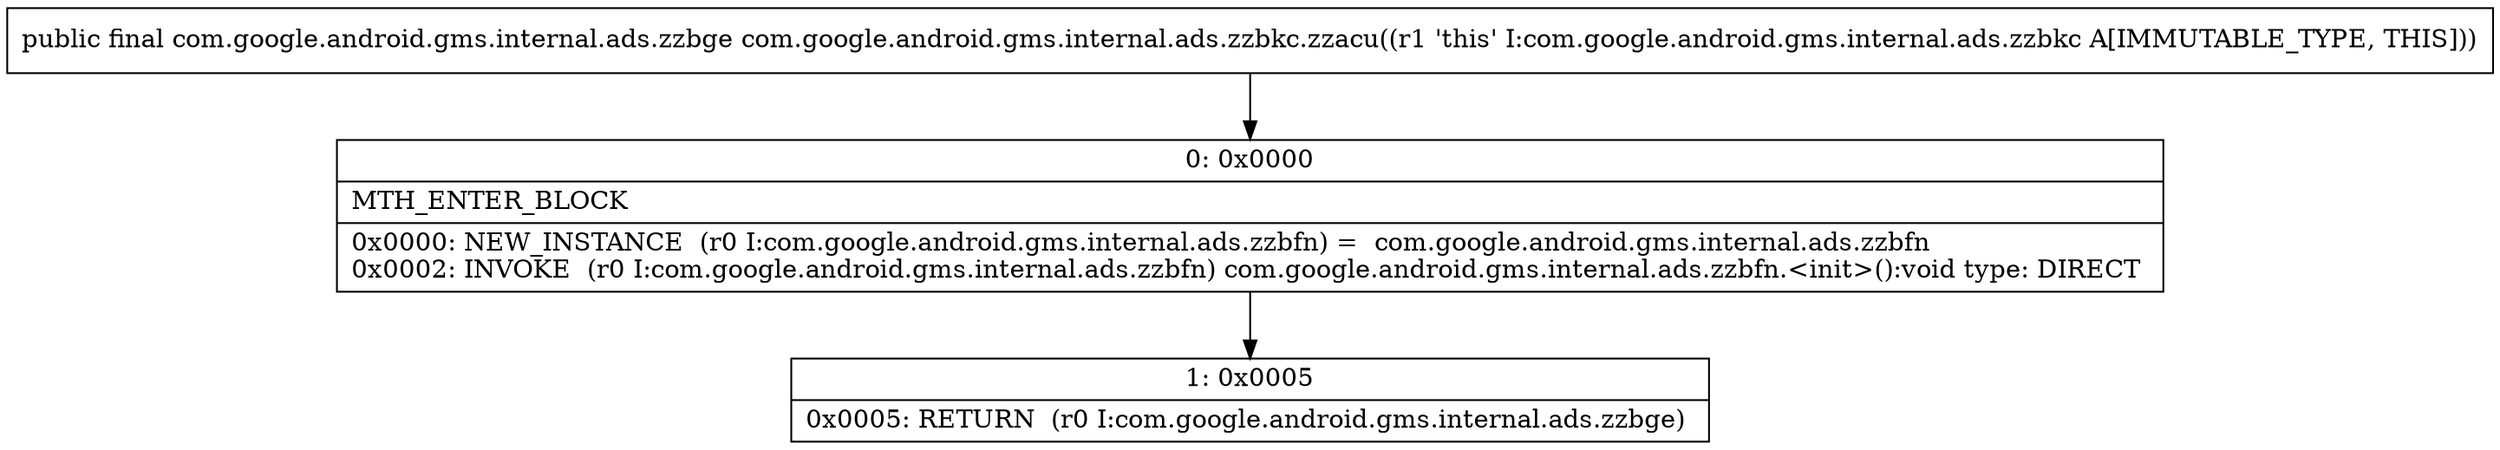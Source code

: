 digraph "CFG forcom.google.android.gms.internal.ads.zzbkc.zzacu()Lcom\/google\/android\/gms\/internal\/ads\/zzbge;" {
Node_0 [shape=record,label="{0\:\ 0x0000|MTH_ENTER_BLOCK\l|0x0000: NEW_INSTANCE  (r0 I:com.google.android.gms.internal.ads.zzbfn) =  com.google.android.gms.internal.ads.zzbfn \l0x0002: INVOKE  (r0 I:com.google.android.gms.internal.ads.zzbfn) com.google.android.gms.internal.ads.zzbfn.\<init\>():void type: DIRECT \l}"];
Node_1 [shape=record,label="{1\:\ 0x0005|0x0005: RETURN  (r0 I:com.google.android.gms.internal.ads.zzbge) \l}"];
MethodNode[shape=record,label="{public final com.google.android.gms.internal.ads.zzbge com.google.android.gms.internal.ads.zzbkc.zzacu((r1 'this' I:com.google.android.gms.internal.ads.zzbkc A[IMMUTABLE_TYPE, THIS])) }"];
MethodNode -> Node_0;
Node_0 -> Node_1;
}


